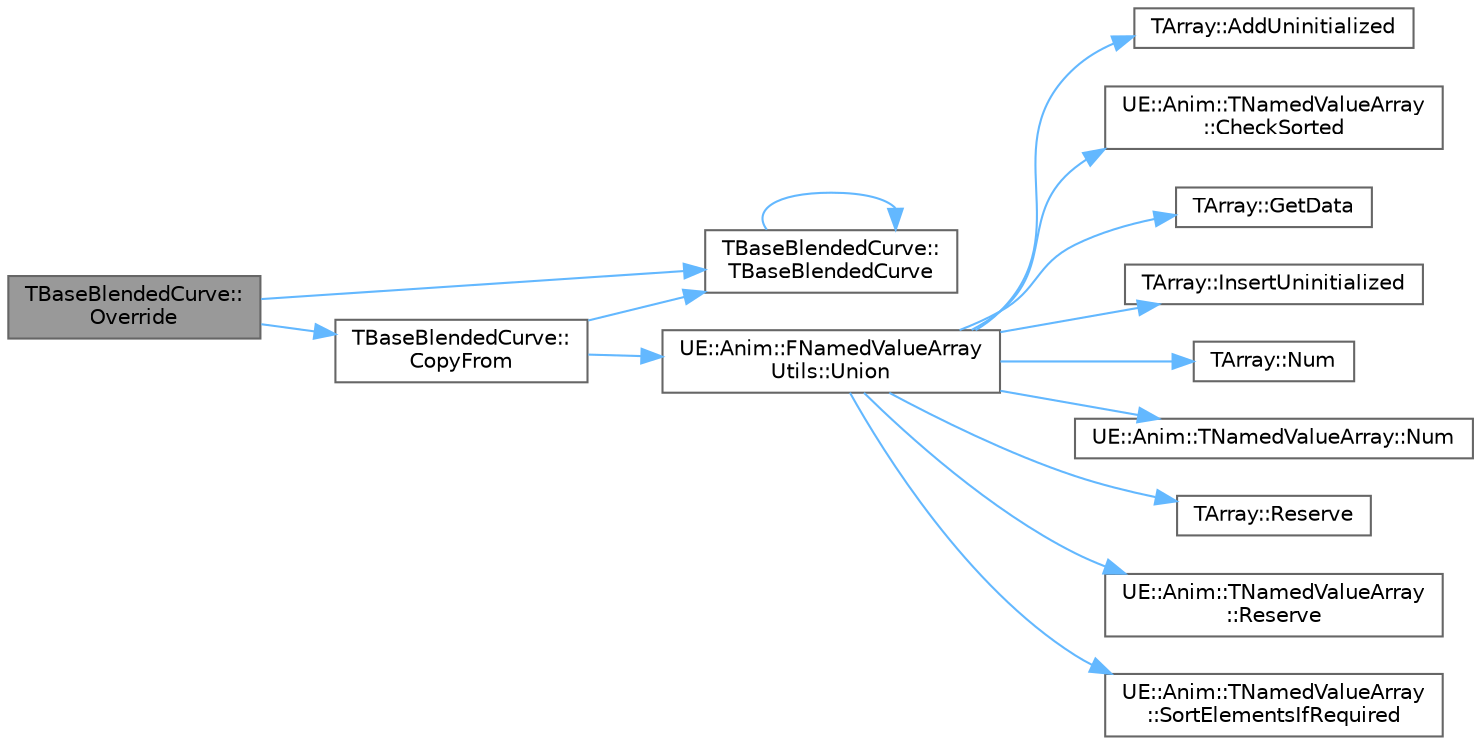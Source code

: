 digraph "TBaseBlendedCurve::Override"
{
 // INTERACTIVE_SVG=YES
 // LATEX_PDF_SIZE
  bgcolor="transparent";
  edge [fontname=Helvetica,fontsize=10,labelfontname=Helvetica,labelfontsize=10];
  node [fontname=Helvetica,fontsize=10,shape=box,height=0.2,width=0.4];
  rankdir="LR";
  Node1 [id="Node000001",label="TBaseBlendedCurve::\lOverride",height=0.2,width=0.4,color="gray40", fillcolor="grey60", style="filled", fontcolor="black",tooltip="Override with input curve."];
  Node1 -> Node2 [id="edge1_Node000001_Node000002",color="steelblue1",style="solid",tooltip=" "];
  Node2 [id="Node000002",label="TBaseBlendedCurve::\lTBaseBlendedCurve",height=0.2,width=0.4,color="grey40", fillcolor="white", style="filled",URL="$d1/dd3/structTBaseBlendedCurve.html#a129a14a67f6b7aee85525311ba578ca0",tooltip=" "];
  Node2 -> Node2 [id="edge2_Node000002_Node000002",color="steelblue1",style="solid",tooltip=" "];
  Node1 -> Node3 [id="edge3_Node000001_Node000003",color="steelblue1",style="solid",tooltip=" "];
  Node3 [id="Node000003",label="TBaseBlendedCurve::\lCopyFrom",height=0.2,width=0.4,color="grey40", fillcolor="white", style="filled",URL="$d1/dd3/structTBaseBlendedCurve.html#aa15be4adf1f2ecb808267c723abe5a19",tooltip="Copy elements between curves that have different allocators & element types."];
  Node3 -> Node2 [id="edge4_Node000003_Node000002",color="steelblue1",style="solid",tooltip=" "];
  Node3 -> Node4 [id="edge5_Node000003_Node000004",color="steelblue1",style="solid",tooltip=" "];
  Node4 [id="Node000004",label="UE::Anim::FNamedValueArray\lUtils::Union",height=0.2,width=0.4,color="grey40", fillcolor="white", style="filled",URL="$d9/df7/structUE_1_1Anim_1_1FNamedValueArrayUtils.html#a137ce769c93dc3b0bee3b3663b692f2e",tooltip=" "];
  Node4 -> Node5 [id="edge6_Node000004_Node000005",color="steelblue1",style="solid",tooltip=" "];
  Node5 [id="Node000005",label="TArray::AddUninitialized",height=0.2,width=0.4,color="grey40", fillcolor="white", style="filled",URL="$d4/d52/classTArray.html#a9d492bd65dc35e24fbbfd0e47b1b3c19",tooltip="Adds a given number of uninitialized elements into the array."];
  Node4 -> Node6 [id="edge7_Node000004_Node000006",color="steelblue1",style="solid",tooltip=" "];
  Node6 [id="Node000006",label="UE::Anim::TNamedValueArray\l::CheckSorted",height=0.2,width=0.4,color="grey40", fillcolor="white", style="filled",URL="$d3/d27/structUE_1_1Anim_1_1TNamedValueArray.html#a7d6d080c5e723532f25d80b5d2d78457",tooltip=" "];
  Node4 -> Node7 [id="edge8_Node000004_Node000007",color="steelblue1",style="solid",tooltip=" "];
  Node7 [id="Node000007",label="TArray::GetData",height=0.2,width=0.4,color="grey40", fillcolor="white", style="filled",URL="$d4/d52/classTArray.html#a5b7af561ae2c8731aca5c33c736fb4f2",tooltip="Helper function for returning a typed pointer to the first array entry."];
  Node4 -> Node8 [id="edge9_Node000004_Node000008",color="steelblue1",style="solid",tooltip=" "];
  Node8 [id="Node000008",label="TArray::InsertUninitialized",height=0.2,width=0.4,color="grey40", fillcolor="white", style="filled",URL="$d4/d52/classTArray.html#a9d7fb6ad6c8ae329f6883f0627107b75",tooltip="Inserts a given number of uninitialized elements into the array at given location."];
  Node4 -> Node9 [id="edge10_Node000004_Node000009",color="steelblue1",style="solid",tooltip=" "];
  Node9 [id="Node000009",label="TArray::Num",height=0.2,width=0.4,color="grey40", fillcolor="white", style="filled",URL="$d4/d52/classTArray.html#adcbf9ca48677a9c0c3830cd862dd40d8",tooltip="Returns number of elements in array."];
  Node4 -> Node10 [id="edge11_Node000004_Node000010",color="steelblue1",style="solid",tooltip=" "];
  Node10 [id="Node000010",label="UE::Anim::TNamedValueArray::Num",height=0.2,width=0.4,color="grey40", fillcolor="white", style="filled",URL="$d3/d27/structUE_1_1Anim_1_1TNamedValueArray.html#a11820f10e6753f8a476a1382fd90297b",tooltip=" "];
  Node4 -> Node11 [id="edge12_Node000004_Node000011",color="steelblue1",style="solid",tooltip=" "];
  Node11 [id="Node000011",label="TArray::Reserve",height=0.2,width=0.4,color="grey40", fillcolor="white", style="filled",URL="$d4/d52/classTArray.html#a9225b97632948348a65bb19ff212bc08",tooltip="Reserves memory such that the array can contain at least Number elements."];
  Node4 -> Node12 [id="edge13_Node000004_Node000012",color="steelblue1",style="solid",tooltip=" "];
  Node12 [id="Node000012",label="UE::Anim::TNamedValueArray\l::Reserve",height=0.2,width=0.4,color="grey40", fillcolor="white", style="filled",URL="$d3/d27/structUE_1_1Anim_1_1TNamedValueArray.html#a3d8ebfc45761798e7155b0b6781c52e1",tooltip="Reserves memory for InNumElements."];
  Node4 -> Node13 [id="edge14_Node000004_Node000013",color="steelblue1",style="solid",tooltip=" "];
  Node13 [id="Node000013",label="UE::Anim::TNamedValueArray\l::SortElementsIfRequired",height=0.2,width=0.4,color="grey40", fillcolor="white", style="filled",URL="$d3/d27/structUE_1_1Anim_1_1TNamedValueArray.html#a57a929da9061cffa1a60ecf1d8e05b28",tooltip=" "];
}
